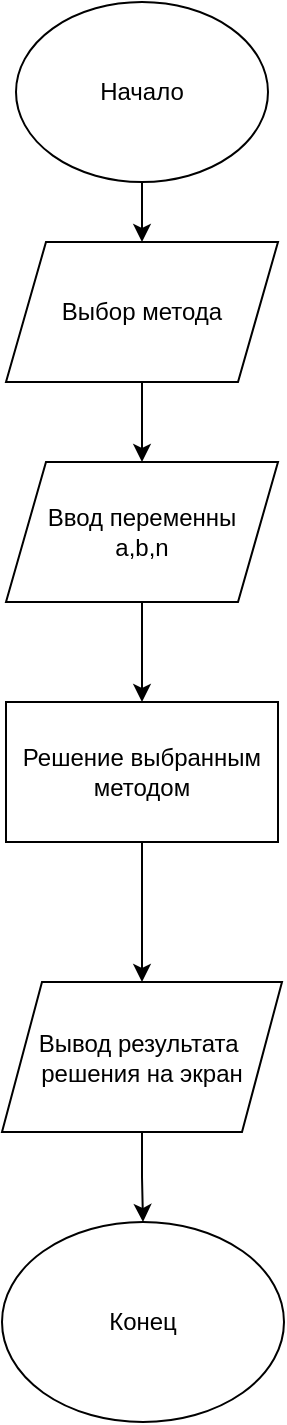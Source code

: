 <mxfile version="16.6.2" type="device"><diagram id="gl-BJbG0N7I2p2GN-MVE" name="Page-1"><mxGraphModel dx="1422" dy="799" grid="1" gridSize="10" guides="1" tooltips="1" connect="1" arrows="1" fold="1" page="1" pageScale="1" pageWidth="827" pageHeight="1169" math="0" shadow="0"><root><mxCell id="0"/><mxCell id="1" parent="0"/><mxCell id="vg4Og0-nPDSJOzlouCaj-3" style="edgeStyle=orthogonalEdgeStyle;rounded=0;orthogonalLoop=1;jettySize=auto;html=1;exitX=0.5;exitY=1;exitDx=0;exitDy=0;entryX=0.5;entryY=0;entryDx=0;entryDy=0;" edge="1" parent="1" source="vg4Og0-nPDSJOzlouCaj-1" target="vg4Og0-nPDSJOzlouCaj-2"><mxGeometry relative="1" as="geometry"/></mxCell><mxCell id="vg4Og0-nPDSJOzlouCaj-1" value="Начало" style="ellipse;whiteSpace=wrap;html=1;" vertex="1" parent="1"><mxGeometry x="359" y="20" width="126" height="90" as="geometry"/></mxCell><mxCell id="vg4Og0-nPDSJOzlouCaj-6" style="edgeStyle=orthogonalEdgeStyle;rounded=0;orthogonalLoop=1;jettySize=auto;html=1;exitX=0.5;exitY=1;exitDx=0;exitDy=0;entryX=0.5;entryY=0;entryDx=0;entryDy=0;" edge="1" parent="1" source="vg4Og0-nPDSJOzlouCaj-2" target="vg4Og0-nPDSJOzlouCaj-5"><mxGeometry relative="1" as="geometry"/></mxCell><mxCell id="vg4Og0-nPDSJOzlouCaj-2" value="Выбор метода" style="shape=parallelogram;perimeter=parallelogramPerimeter;whiteSpace=wrap;html=1;fixedSize=1;" vertex="1" parent="1"><mxGeometry x="354" y="140" width="136" height="70" as="geometry"/></mxCell><mxCell id="vg4Og0-nPDSJOzlouCaj-8" style="edgeStyle=orthogonalEdgeStyle;rounded=0;orthogonalLoop=1;jettySize=auto;html=1;exitX=0.5;exitY=1;exitDx=0;exitDy=0;entryX=0.5;entryY=0;entryDx=0;entryDy=0;" edge="1" parent="1" source="vg4Og0-nPDSJOzlouCaj-5"><mxGeometry relative="1" as="geometry"><mxPoint x="422" y="370" as="targetPoint"/></mxGeometry></mxCell><mxCell id="vg4Og0-nPDSJOzlouCaj-5" value="Ввод переменны&lt;br&gt;a,b,n" style="shape=parallelogram;perimeter=parallelogramPerimeter;whiteSpace=wrap;html=1;fixedSize=1;" vertex="1" parent="1"><mxGeometry x="354" y="250" width="136" height="70" as="geometry"/></mxCell><mxCell id="vg4Og0-nPDSJOzlouCaj-11" style="edgeStyle=orthogonalEdgeStyle;rounded=0;orthogonalLoop=1;jettySize=auto;html=1;exitX=0.5;exitY=1;exitDx=0;exitDy=0;" edge="1" parent="1" source="vg4Og0-nPDSJOzlouCaj-9" target="vg4Og0-nPDSJOzlouCaj-10"><mxGeometry relative="1" as="geometry"/></mxCell><mxCell id="vg4Og0-nPDSJOzlouCaj-9" value="Решение выбранным методом" style="rounded=0;whiteSpace=wrap;html=1;" vertex="1" parent="1"><mxGeometry x="354" y="370" width="136" height="70" as="geometry"/></mxCell><mxCell id="vg4Og0-nPDSJOzlouCaj-13" style="edgeStyle=orthogonalEdgeStyle;rounded=0;orthogonalLoop=1;jettySize=auto;html=1;exitX=0.5;exitY=1;exitDx=0;exitDy=0;entryX=0.5;entryY=0;entryDx=0;entryDy=0;" edge="1" parent="1" source="vg4Og0-nPDSJOzlouCaj-10" target="vg4Og0-nPDSJOzlouCaj-12"><mxGeometry relative="1" as="geometry"/></mxCell><mxCell id="vg4Og0-nPDSJOzlouCaj-10" value="Вывод результата&amp;nbsp;&lt;br&gt;решения на экран" style="shape=parallelogram;perimeter=parallelogramPerimeter;whiteSpace=wrap;html=1;fixedSize=1;" vertex="1" parent="1"><mxGeometry x="352" y="510" width="140" height="75" as="geometry"/></mxCell><mxCell id="vg4Og0-nPDSJOzlouCaj-12" value="Конец" style="ellipse;whiteSpace=wrap;html=1;" vertex="1" parent="1"><mxGeometry x="352" y="630" width="141" height="100" as="geometry"/></mxCell></root></mxGraphModel></diagram></mxfile>